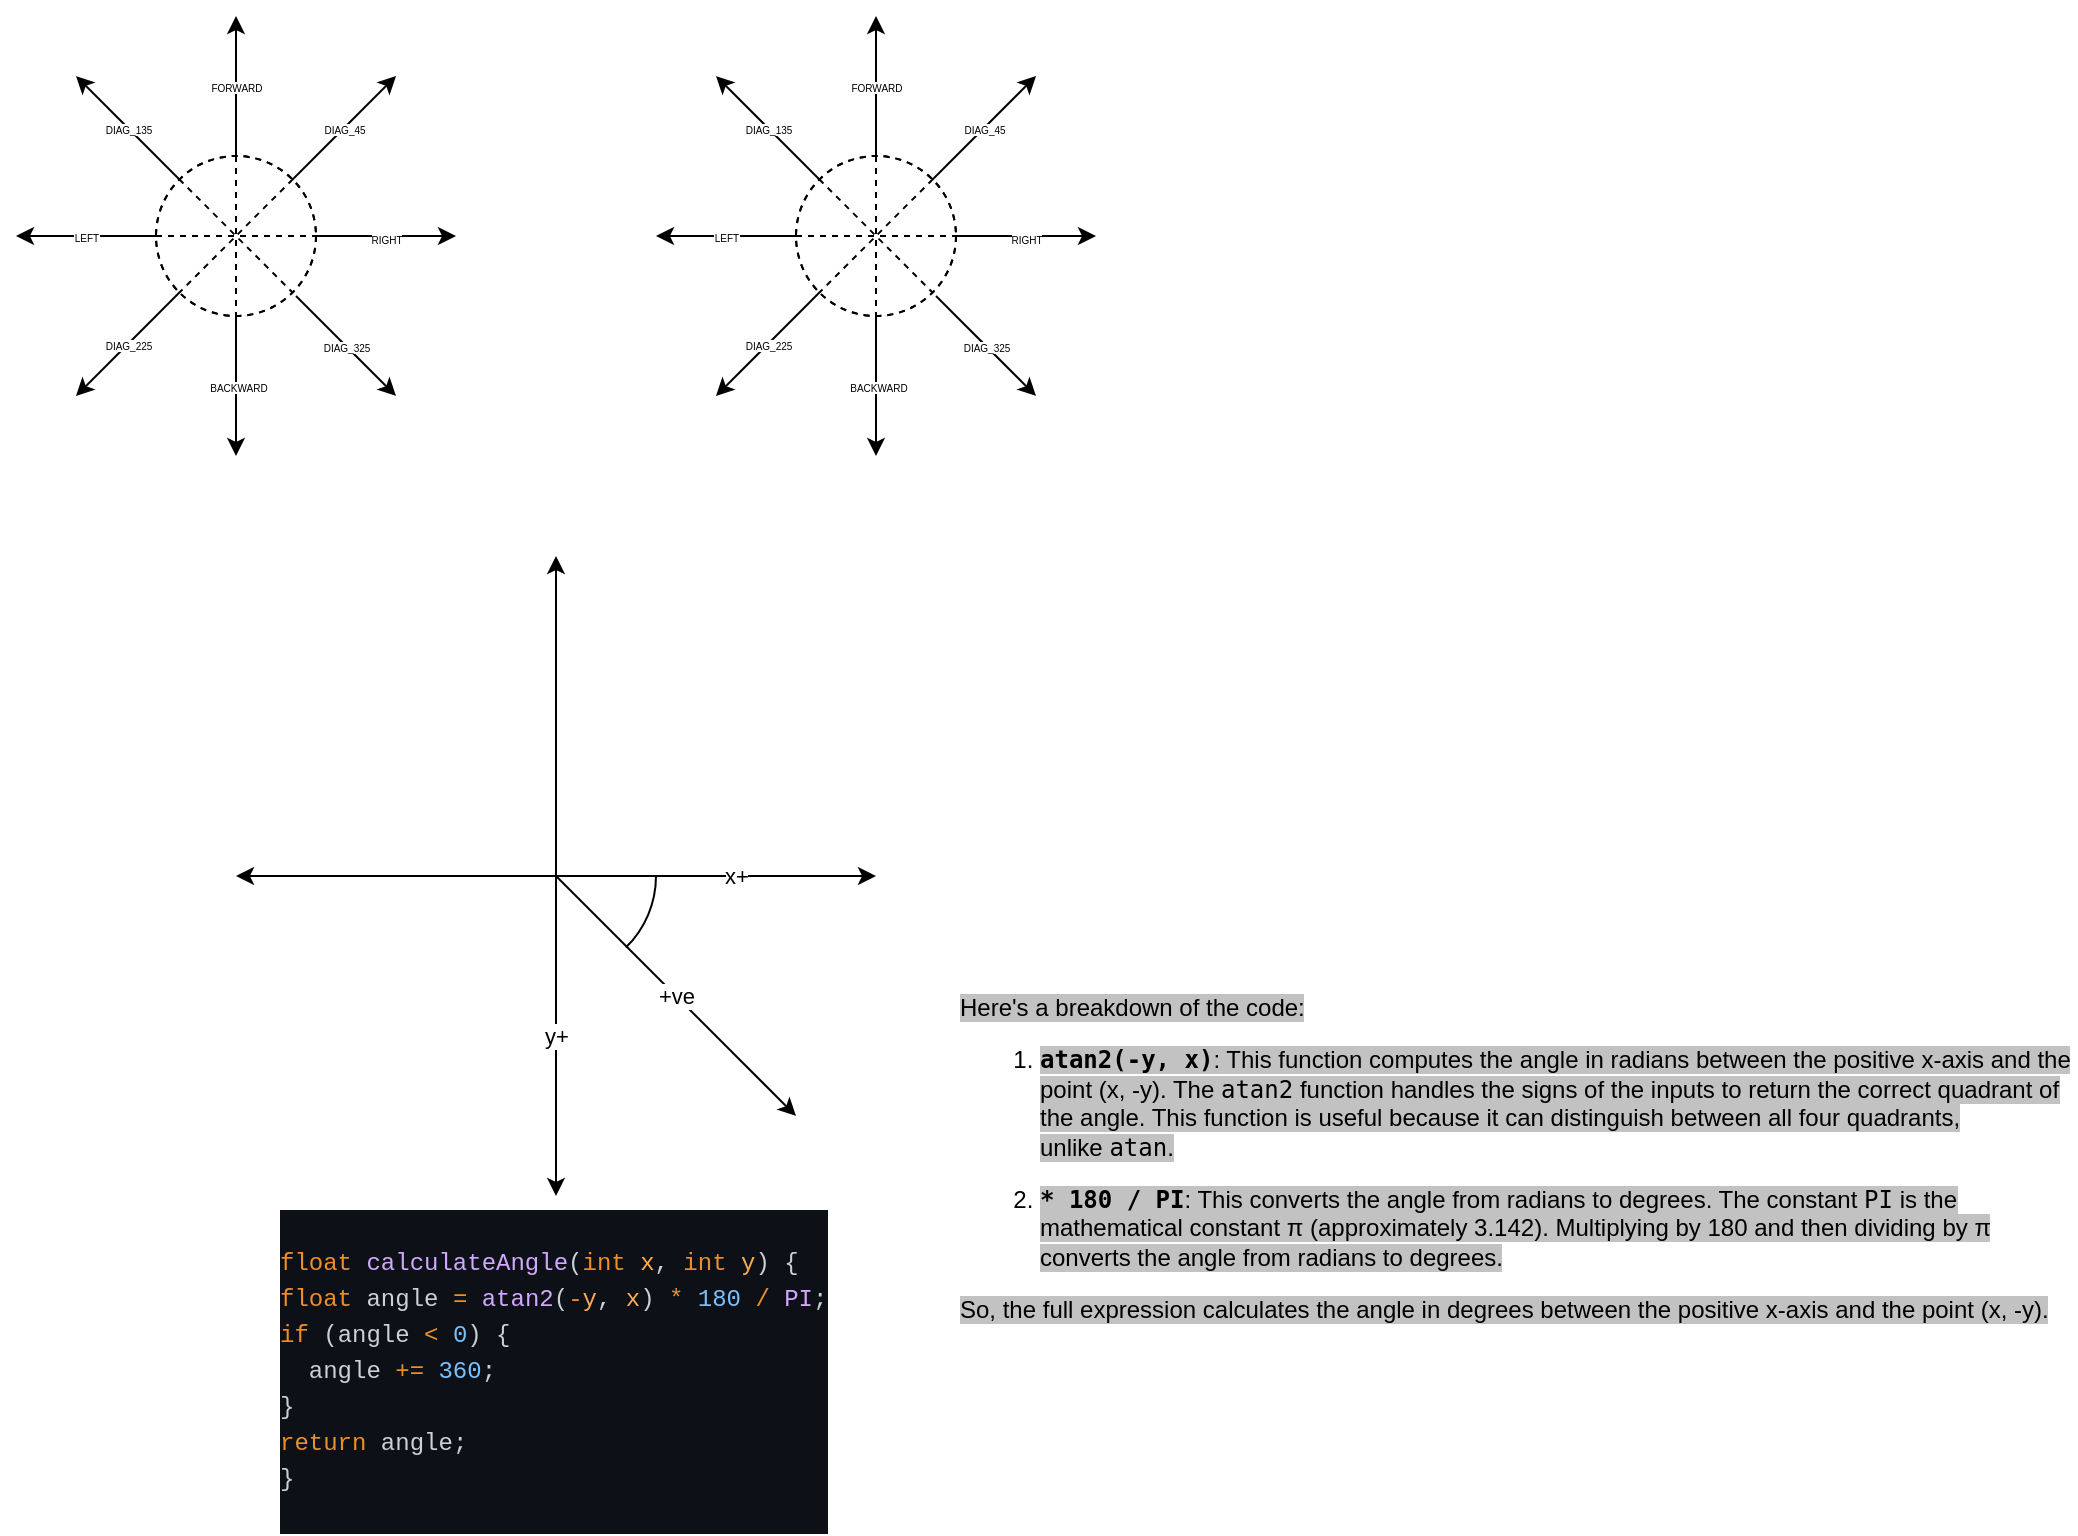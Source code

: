 <mxfile>
    <diagram name="Page-1" id="fvQtXUmDd7DafEieg3D4">
        <mxGraphModel dx="1318" dy="687" grid="1" gridSize="10" guides="1" tooltips="1" connect="1" arrows="1" fold="1" page="1" pageScale="1" pageWidth="850" pageHeight="1100" math="1" shadow="0">
            <root>
                <mxCell id="0"/>
                <mxCell id="1" parent="0"/>
                <mxCell id="kOvKJkc2oBEsSCxzhFcZ-37" value="" style="group;rounded=1;" parent="1" vertex="1" connectable="0">
                    <mxGeometry x="50" y="90" width="220" height="220" as="geometry"/>
                </mxCell>
                <mxCell id="kOvKJkc2oBEsSCxzhFcZ-10" value="" style="shape=orEllipse;perimeter=ellipsePerimeter;whiteSpace=wrap;html=1;backgroundOutline=1;dashed=1;fontSize=5;rounded=1;" parent="kOvKJkc2oBEsSCxzhFcZ-37" vertex="1">
                    <mxGeometry x="70" y="70" width="80" height="80" as="geometry"/>
                </mxCell>
                <mxCell id="kOvKJkc2oBEsSCxzhFcZ-14" value="&lt;div style=&quot;font-size: 5px;&quot;&gt;RIGHT&lt;/div&gt;" style="edgeStyle=orthogonalEdgeStyle;rounded=1;orthogonalLoop=1;jettySize=auto;html=1;exitX=1;exitY=0.5;exitDx=0;exitDy=0;fontSize=5;" parent="kOvKJkc2oBEsSCxzhFcZ-37" source="kOvKJkc2oBEsSCxzhFcZ-11" edge="1">
                    <mxGeometry relative="1" as="geometry">
                        <mxPoint x="220" y="110" as="targetPoint"/>
                    </mxGeometry>
                </mxCell>
                <mxCell id="kOvKJkc2oBEsSCxzhFcZ-15" value="&lt;font style=&quot;font-size: 5px;&quot;&gt;FORWARD&lt;/font&gt;" style="edgeStyle=orthogonalEdgeStyle;rounded=1;orthogonalLoop=1;jettySize=auto;html=1;exitX=0.5;exitY=0;exitDx=0;exitDy=0;fontStyle=0;fontSize=5;" parent="kOvKJkc2oBEsSCxzhFcZ-37" source="kOvKJkc2oBEsSCxzhFcZ-11" edge="1">
                    <mxGeometry relative="1" as="geometry">
                        <mxPoint x="110" as="targetPoint"/>
                    </mxGeometry>
                </mxCell>
                <mxCell id="kOvKJkc2oBEsSCxzhFcZ-16" value="&lt;div style=&quot;font-size: 5px;&quot;&gt;LEFT&lt;/div&gt;" style="edgeStyle=orthogonalEdgeStyle;rounded=1;orthogonalLoop=1;jettySize=auto;html=1;exitX=0;exitY=0.5;exitDx=0;exitDy=0;fontSize=5;" parent="kOvKJkc2oBEsSCxzhFcZ-37" source="kOvKJkc2oBEsSCxzhFcZ-11" edge="1">
                    <mxGeometry relative="1" as="geometry">
                        <mxPoint y="110" as="targetPoint"/>
                    </mxGeometry>
                </mxCell>
                <mxCell id="kOvKJkc2oBEsSCxzhFcZ-17" value="BACKWARD" style="edgeStyle=orthogonalEdgeStyle;rounded=1;orthogonalLoop=1;jettySize=auto;html=1;exitX=0.5;exitY=1;exitDx=0;exitDy=0;fontSize=5;" parent="kOvKJkc2oBEsSCxzhFcZ-37" source="kOvKJkc2oBEsSCxzhFcZ-11" edge="1">
                    <mxGeometry relative="1" as="geometry">
                        <mxPoint x="110" y="220" as="targetPoint"/>
                    </mxGeometry>
                </mxCell>
                <mxCell id="kOvKJkc2oBEsSCxzhFcZ-28" value="DIAG_45" style="rounded=1;orthogonalLoop=1;jettySize=auto;html=1;exitX=1;exitY=0;exitDx=0;exitDy=0;fontSize=5;" parent="kOvKJkc2oBEsSCxzhFcZ-37" source="kOvKJkc2oBEsSCxzhFcZ-11" edge="1">
                    <mxGeometry relative="1" as="geometry">
                        <mxPoint x="190" y="30" as="targetPoint"/>
                    </mxGeometry>
                </mxCell>
                <mxCell id="kOvKJkc2oBEsSCxzhFcZ-31" value="&lt;div style=&quot;font-size: 5px;&quot;&gt;&lt;font style=&quot;font-size: 5px;&quot;&gt;DIAG_225&lt;/font&gt;&lt;/div&gt;" style="rounded=1;orthogonalLoop=1;jettySize=auto;html=1;exitX=0;exitY=1;exitDx=0;exitDy=0;fontSize=5;" parent="kOvKJkc2oBEsSCxzhFcZ-37" source="kOvKJkc2oBEsSCxzhFcZ-11" edge="1">
                    <mxGeometry relative="1" as="geometry">
                        <mxPoint x="30" y="190" as="targetPoint"/>
                    </mxGeometry>
                </mxCell>
                <mxCell id="kOvKJkc2oBEsSCxzhFcZ-32" value="DIAG_135" style="rounded=1;orthogonalLoop=1;jettySize=auto;html=1;exitX=0;exitY=0;exitDx=0;exitDy=0;fontSize=5;" parent="kOvKJkc2oBEsSCxzhFcZ-37" source="kOvKJkc2oBEsSCxzhFcZ-11" edge="1">
                    <mxGeometry relative="1" as="geometry">
                        <mxPoint x="30" y="30" as="targetPoint"/>
                    </mxGeometry>
                </mxCell>
                <mxCell id="kOvKJkc2oBEsSCxzhFcZ-11" value="" style="shape=sumEllipse;perimeter=ellipsePerimeter;whiteSpace=wrap;html=1;backgroundOutline=1;fillColor=none;dashed=1;fontSize=5;rounded=1;" parent="kOvKJkc2oBEsSCxzhFcZ-37" vertex="1">
                    <mxGeometry x="70" y="70" width="80" height="80" as="geometry"/>
                </mxCell>
                <mxCell id="kOvKJkc2oBEsSCxzhFcZ-19" value="&lt;font style=&quot;font-size: 5px;&quot;&gt;DIAG_325&lt;/font&gt;" style="endArrow=classic;html=1;rounded=1;fontSize=5;" parent="kOvKJkc2oBEsSCxzhFcZ-37" edge="1">
                    <mxGeometry relative="1" as="geometry">
                        <mxPoint x="140" y="140" as="sourcePoint"/>
                        <mxPoint x="190" y="190" as="targetPoint"/>
                    </mxGeometry>
                </mxCell>
                <mxCell id="kOvKJkc2oBEsSCxzhFcZ-22" value="" style="shape=image;html=1;verticalAlign=top;verticalLabelPosition=bottom;labelBackgroundColor=#ffffff;imageAspect=0;aspect=fixed;image=https://cdn1.iconfinder.com/data/icons/bootstrap-vol-3/16/joystick-128.png;fontSize=5;rounded=1;" parent="kOvKJkc2oBEsSCxzhFcZ-37" vertex="1">
                    <mxGeometry x="95" y="95" width="30" height="30" as="geometry"/>
                </mxCell>
                <mxCell id="kOvKJkc2oBEsSCxzhFcZ-38" value="" style="group;rounded=1;" parent="1" vertex="1" connectable="0">
                    <mxGeometry x="370" y="90" width="220" height="220" as="geometry"/>
                </mxCell>
                <mxCell id="kOvKJkc2oBEsSCxzhFcZ-39" value="" style="shape=orEllipse;perimeter=ellipsePerimeter;whiteSpace=wrap;html=1;backgroundOutline=1;dashed=1;fontSize=5;rounded=1;" parent="kOvKJkc2oBEsSCxzhFcZ-38" vertex="1">
                    <mxGeometry x="70" y="70" width="80" height="80" as="geometry"/>
                </mxCell>
                <mxCell id="kOvKJkc2oBEsSCxzhFcZ-40" value="&lt;div style=&quot;font-size: 5px;&quot;&gt;RIGHT&lt;/div&gt;" style="edgeStyle=orthogonalEdgeStyle;rounded=1;orthogonalLoop=1;jettySize=auto;html=1;exitX=1;exitY=0.5;exitDx=0;exitDy=0;fontSize=5;" parent="kOvKJkc2oBEsSCxzhFcZ-38" source="kOvKJkc2oBEsSCxzhFcZ-47" edge="1">
                    <mxGeometry relative="1" as="geometry">
                        <mxPoint x="220" y="110" as="targetPoint"/>
                    </mxGeometry>
                </mxCell>
                <mxCell id="kOvKJkc2oBEsSCxzhFcZ-41" value="&lt;font style=&quot;font-size: 5px;&quot;&gt;FORWARD&lt;/font&gt;" style="edgeStyle=orthogonalEdgeStyle;rounded=1;orthogonalLoop=1;jettySize=auto;html=1;exitX=0.5;exitY=0;exitDx=0;exitDy=0;fontStyle=0;fontSize=5;" parent="kOvKJkc2oBEsSCxzhFcZ-38" source="kOvKJkc2oBEsSCxzhFcZ-47" edge="1">
                    <mxGeometry relative="1" as="geometry">
                        <mxPoint x="110" as="targetPoint"/>
                    </mxGeometry>
                </mxCell>
                <mxCell id="kOvKJkc2oBEsSCxzhFcZ-42" value="&lt;div style=&quot;font-size: 5px;&quot;&gt;LEFT&lt;/div&gt;" style="edgeStyle=orthogonalEdgeStyle;rounded=1;orthogonalLoop=1;jettySize=auto;html=1;exitX=0;exitY=0.5;exitDx=0;exitDy=0;fontSize=5;" parent="kOvKJkc2oBEsSCxzhFcZ-38" source="kOvKJkc2oBEsSCxzhFcZ-47" edge="1">
                    <mxGeometry relative="1" as="geometry">
                        <mxPoint y="110" as="targetPoint"/>
                    </mxGeometry>
                </mxCell>
                <mxCell id="kOvKJkc2oBEsSCxzhFcZ-43" value="BACKWARD" style="edgeStyle=orthogonalEdgeStyle;rounded=1;orthogonalLoop=1;jettySize=auto;html=1;exitX=0.5;exitY=1;exitDx=0;exitDy=0;fontSize=5;" parent="kOvKJkc2oBEsSCxzhFcZ-38" source="kOvKJkc2oBEsSCxzhFcZ-47" edge="1">
                    <mxGeometry relative="1" as="geometry">
                        <mxPoint x="110" y="220" as="targetPoint"/>
                    </mxGeometry>
                </mxCell>
                <mxCell id="kOvKJkc2oBEsSCxzhFcZ-44" value="DIAG_45" style="rounded=1;orthogonalLoop=1;jettySize=auto;html=1;exitX=1;exitY=0;exitDx=0;exitDy=0;fontSize=5;" parent="kOvKJkc2oBEsSCxzhFcZ-38" source="kOvKJkc2oBEsSCxzhFcZ-47" edge="1">
                    <mxGeometry relative="1" as="geometry">
                        <mxPoint x="190" y="30" as="targetPoint"/>
                    </mxGeometry>
                </mxCell>
                <mxCell id="kOvKJkc2oBEsSCxzhFcZ-45" value="&lt;div style=&quot;font-size: 5px;&quot;&gt;&lt;font style=&quot;font-size: 5px;&quot;&gt;DIAG_225&lt;/font&gt;&lt;/div&gt;" style="rounded=1;orthogonalLoop=1;jettySize=auto;html=1;exitX=0;exitY=1;exitDx=0;exitDy=0;fontSize=5;" parent="kOvKJkc2oBEsSCxzhFcZ-38" source="kOvKJkc2oBEsSCxzhFcZ-47" edge="1">
                    <mxGeometry relative="1" as="geometry">
                        <mxPoint x="30" y="190" as="targetPoint"/>
                    </mxGeometry>
                </mxCell>
                <mxCell id="kOvKJkc2oBEsSCxzhFcZ-46" value="DIAG_135" style="rounded=1;orthogonalLoop=1;jettySize=auto;html=1;exitX=0;exitY=0;exitDx=0;exitDy=0;fontSize=5;" parent="kOvKJkc2oBEsSCxzhFcZ-38" source="kOvKJkc2oBEsSCxzhFcZ-47" edge="1">
                    <mxGeometry relative="1" as="geometry">
                        <mxPoint x="30" y="30" as="targetPoint"/>
                    </mxGeometry>
                </mxCell>
                <mxCell id="kOvKJkc2oBEsSCxzhFcZ-47" value="" style="shape=sumEllipse;perimeter=ellipsePerimeter;whiteSpace=wrap;html=1;backgroundOutline=1;fillColor=none;dashed=1;fontSize=5;rounded=1;gradientColor=none;gradientDirection=radial;fillStyle=solid;" parent="kOvKJkc2oBEsSCxzhFcZ-38" vertex="1">
                    <mxGeometry x="70" y="70" width="80" height="80" as="geometry"/>
                </mxCell>
                <mxCell id="kOvKJkc2oBEsSCxzhFcZ-48" value="&lt;font style=&quot;font-size: 5px;&quot;&gt;DIAG_325&lt;/font&gt;" style="endArrow=classic;html=1;rounded=1;fontSize=5;" parent="kOvKJkc2oBEsSCxzhFcZ-38" edge="1">
                    <mxGeometry relative="1" as="geometry">
                        <mxPoint x="140" y="140" as="sourcePoint"/>
                        <mxPoint x="190" y="190" as="targetPoint"/>
                    </mxGeometry>
                </mxCell>
                <mxCell id="kOvKJkc2oBEsSCxzhFcZ-49" value="" style="shape=image;html=1;verticalAlign=top;verticalLabelPosition=bottom;labelBackgroundColor=#ffffff;imageAspect=0;aspect=fixed;image=https://cdn1.iconfinder.com/data/icons/bootstrap-vol-3/16/joystick-128.png;fontSize=5;rounded=1;" parent="kOvKJkc2oBEsSCxzhFcZ-38" vertex="1">
                    <mxGeometry x="95" y="95" width="30" height="30" as="geometry"/>
                </mxCell>
                <mxCell id="18" value="x+" style="endArrow=classic;startArrow=classic;html=1;rounded=1;" parent="1" edge="1">
                    <mxGeometry x="0.562" width="50" height="50" relative="1" as="geometry">
                        <mxPoint x="160" y="520" as="sourcePoint"/>
                        <mxPoint x="480" y="520" as="targetPoint"/>
                        <mxPoint as="offset"/>
                    </mxGeometry>
                </mxCell>
                <mxCell id="19" value="y+" style="endArrow=classic;startArrow=classic;html=1;rounded=1;" parent="1" edge="1">
                    <mxGeometry x="-0.5" width="50" height="50" relative="1" as="geometry">
                        <mxPoint x="320" y="680" as="sourcePoint"/>
                        <mxPoint x="320" y="360" as="targetPoint"/>
                        <mxPoint as="offset"/>
                    </mxGeometry>
                </mxCell>
                <mxCell id="20" value="+ve" style="endArrow=classic;html=1;rounded=1;" parent="1" edge="1">
                    <mxGeometry width="50" height="50" relative="1" as="geometry">
                        <mxPoint x="320" y="520" as="sourcePoint"/>
                        <mxPoint x="440" y="640" as="targetPoint"/>
                    </mxGeometry>
                </mxCell>
                <mxCell id="21" value="" style="verticalLabelPosition=bottom;verticalAlign=top;html=1;shape=mxgraph.basic.arc;startAngle=0.25;endAngle=0.377;rounded=1;fillStyle=solid;fillColor=none;gradientColor=none;gradientDirection=radial;" parent="1" vertex="1">
                    <mxGeometry x="270" y="470" width="100" height="100" as="geometry"/>
                </mxCell>
                <mxCell id="22" value="&lt;div style=&quot;color: rgb(201, 209, 217); background-color: rgb(13, 17, 23); font-family: Menlo, Monaco, &amp;quot;Courier New&amp;quot;, monospace; font-weight: normal; font-size: 12px; line-height: 18px;&quot;&gt;&lt;br&gt;&lt;div&gt;&lt;span style=&quot;color: #ec8e2c;&quot;&gt;float&lt;/span&gt;&lt;span style=&quot;color: #c9d1d9;&quot;&gt; &lt;/span&gt;&lt;span style=&quot;color: #d2a8ff;&quot;&gt;calculateAngle&lt;/span&gt;&lt;span style=&quot;color: #c9d1d9;&quot;&gt;(&lt;/span&gt;&lt;span style=&quot;color: #ec8e2c;&quot;&gt;int&lt;/span&gt;&lt;span style=&quot;color: #c9d1d9;&quot;&gt; &lt;/span&gt;&lt;span style=&quot;color: #fdac54;&quot;&gt;x&lt;/span&gt;&lt;span style=&quot;color: #c9d1d9;&quot;&gt;, &lt;/span&gt;&lt;span style=&quot;color: #ec8e2c;&quot;&gt;int&lt;/span&gt;&lt;span style=&quot;color: #c9d1d9;&quot;&gt; &lt;/span&gt;&lt;span style=&quot;color: #fdac54;&quot;&gt;y&lt;/span&gt;&lt;span style=&quot;color: #c9d1d9;&quot;&gt;) {&lt;/span&gt;&lt;/div&gt;&lt;div&gt;&lt;span style=&quot;color: #c9d1d9;&quot;&gt;  &lt;/span&gt;&lt;span style=&quot;color: #ec8e2c;&quot;&gt;float&lt;/span&gt;&lt;span style=&quot;color: #c9d1d9;&quot;&gt; &lt;/span&gt;&lt;span style=&quot;color: #c9d1d9;&quot;&gt;angle&lt;/span&gt;&lt;span style=&quot;color: #c9d1d9;&quot;&gt; &lt;/span&gt;&lt;span style=&quot;color: #ec8e2c;&quot;&gt;=&lt;/span&gt;&lt;span style=&quot;color: #c9d1d9;&quot;&gt; &lt;/span&gt;&lt;span style=&quot;color: #d2a8ff;&quot;&gt;atan2&lt;/span&gt;&lt;span style=&quot;color: #c9d1d9;&quot;&gt;(&lt;/span&gt;&lt;span style=&quot;color: #ec8e2c;&quot;&gt;-&lt;/span&gt;&lt;span style=&quot;color: #fdac54;&quot;&gt;y&lt;/span&gt;&lt;span style=&quot;color: #c9d1d9;&quot;&gt;, &lt;/span&gt;&lt;span style=&quot;color: #fdac54;&quot;&gt;x&lt;/span&gt;&lt;span style=&quot;color: #c9d1d9;&quot;&gt;) &lt;/span&gt;&lt;span style=&quot;color: #ec8e2c;&quot;&gt;*&lt;/span&gt;&lt;span style=&quot;color: #c9d1d9;&quot;&gt; &lt;/span&gt;&lt;span style=&quot;color: #79c0ff;&quot;&gt;180&lt;/span&gt;&lt;span style=&quot;color: #c9d1d9;&quot;&gt; &lt;/span&gt;&lt;span style=&quot;color: #ec8e2c;&quot;&gt;/&lt;/span&gt;&lt;span style=&quot;color: #c9d1d9;&quot;&gt; &lt;/span&gt;&lt;span style=&quot;color: #d2a8ff;&quot;&gt;PI&lt;/span&gt;&lt;span style=&quot;color: #c9d1d9;&quot;&gt;;&lt;/span&gt;&lt;/div&gt;&lt;div&gt;&lt;span style=&quot;color: #c9d1d9;&quot;&gt;  &lt;/span&gt;&lt;span style=&quot;color: #ec8e2c;&quot;&gt;if&lt;/span&gt;&lt;span style=&quot;color: #c9d1d9;&quot;&gt; (&lt;/span&gt;&lt;span style=&quot;color: #c9d1d9;&quot;&gt;angle&lt;/span&gt;&lt;span style=&quot;color: #c9d1d9;&quot;&gt; &lt;/span&gt;&lt;span style=&quot;color: #ec8e2c;&quot;&gt;&amp;lt;&lt;/span&gt;&lt;span style=&quot;color: #c9d1d9;&quot;&gt; &lt;/span&gt;&lt;span style=&quot;color: #79c0ff;&quot;&gt;0&lt;/span&gt;&lt;span style=&quot;color: #c9d1d9;&quot;&gt;) {&lt;/span&gt;&lt;/div&gt;&lt;div&gt;&lt;span style=&quot;color: #c9d1d9;&quot;&gt;&amp;nbsp; angle&lt;/span&gt;&lt;span style=&quot;color: #c9d1d9;&quot;&gt; &lt;/span&gt;&lt;span style=&quot;color: #ec8e2c;&quot;&gt;+=&lt;/span&gt;&lt;span style=&quot;color: #c9d1d9;&quot;&gt; &lt;/span&gt;&lt;span style=&quot;color: #79c0ff;&quot;&gt;360&lt;/span&gt;&lt;span style=&quot;color: #c9d1d9;&quot;&gt;;&lt;/span&gt;&lt;/div&gt;&lt;div&gt;&lt;span style=&quot;color: #c9d1d9;&quot;&gt;  }&lt;/span&gt;&lt;/div&gt;&lt;div&gt;&lt;span style=&quot;color: #c9d1d9;&quot;&gt;  &lt;/span&gt;&lt;span style=&quot;color: #ec8e2c;&quot;&gt;return&lt;/span&gt;&lt;span style=&quot;color: #c9d1d9;&quot;&gt; &lt;/span&gt;&lt;span style=&quot;color: #c9d1d9;&quot;&gt;angle&lt;/span&gt;&lt;span style=&quot;color: #c9d1d9;&quot;&gt;;&lt;/span&gt;&lt;/div&gt;&lt;div&gt;&lt;span style=&quot;color: #c9d1d9;&quot;&gt;}&lt;/span&gt;&lt;/div&gt;&lt;br&gt;&lt;/div&gt;" style="text;whiteSpace=wrap;html=1;" vertex="1" parent="1">
                    <mxGeometry x="180" y="680" width="280" height="160" as="geometry"/>
                </mxCell>
                <mxCell id="23" value="&lt;p style=&quot;caret-color: rgb(0, 0, 0); color: rgb(0, 0, 0); font-style: normal; font-variant-caps: normal; font-weight: 400; letter-spacing: normal; text-align: start; text-indent: 0px; text-transform: none; word-spacing: 0px; -webkit-text-stroke-width: 0px; text-decoration: none;&quot;&gt;&lt;span style=&quot;background-color: rgb(194, 194, 194);&quot;&gt;Here's a breakdown of the code:&lt;/span&gt;&lt;/p&gt;&lt;ol style=&quot;caret-color: rgb(0, 0, 0); color: rgb(0, 0, 0); font-style: normal; font-variant-caps: normal; font-weight: 400; letter-spacing: normal; text-align: start; text-indent: 0px; text-transform: none; word-spacing: 0px; -webkit-text-stroke-width: 0px; text-decoration: none;&quot;&gt;&lt;li&gt;&lt;p&gt;&lt;span style=&quot;background-color: rgb(194, 194, 194);&quot;&gt;&lt;strong&gt;&lt;code&gt;atan2(-y, x)&lt;/code&gt;&lt;/strong&gt;: This function computes the angle in radians between the positive x-axis and the point (x, -y). The&lt;span class=&quot;Apple-converted-space&quot;&gt;&amp;nbsp;&lt;/span&gt;&lt;code&gt;atan2&lt;/code&gt;&lt;span class=&quot;Apple-converted-space&quot;&gt;&amp;nbsp;&lt;/span&gt;function handles the signs of the inputs to return the correct quadrant of the angle. This function is useful because it can distinguish between all four quadrants, unlike&lt;span class=&quot;Apple-converted-space&quot;&gt;&amp;nbsp;&lt;/span&gt;&lt;code&gt;atan&lt;/code&gt;.&lt;/span&gt;&lt;/p&gt;&lt;/li&gt;&lt;li&gt;&lt;p&gt;&lt;span style=&quot;background-color: rgb(194, 194, 194);&quot;&gt;&lt;strong&gt;&lt;code&gt;* 180 / PI&lt;/code&gt;&lt;/strong&gt;: This converts the angle from radians to degrees. The constant&lt;span class=&quot;Apple-converted-space&quot;&gt;&amp;nbsp;&lt;/span&gt;&lt;code&gt;PI&lt;/code&gt;&lt;span class=&quot;Apple-converted-space&quot;&gt;&amp;nbsp;&lt;/span&gt;is the mathematical constant π (approximately 3.142). Multiplying by 180 and then dividing by π converts the angle from radians to degrees.&lt;/span&gt;&lt;/p&gt;&lt;/li&gt;&lt;/ol&gt;&lt;p style=&quot;caret-color: rgb(0, 0, 0); color: rgb(0, 0, 0); font-style: normal; font-variant-caps: normal; font-weight: 400; letter-spacing: normal; text-align: start; text-indent: 0px; text-transform: none; word-spacing: 0px; -webkit-text-stroke-width: 0px; text-decoration: none;&quot;&gt;&lt;span style=&quot;background-color: rgb(194, 194, 194);&quot;&gt;So, the full expression calculates the angle in degrees between the positive x-axis and the point (x, -y).&lt;/span&gt;&lt;/p&gt;" style="text;whiteSpace=wrap;html=1;" vertex="1" parent="1">
                    <mxGeometry x="520" y="560" width="560" height="280" as="geometry"/>
                </mxCell>
            </root>
        </mxGraphModel>
    </diagram>
</mxfile>